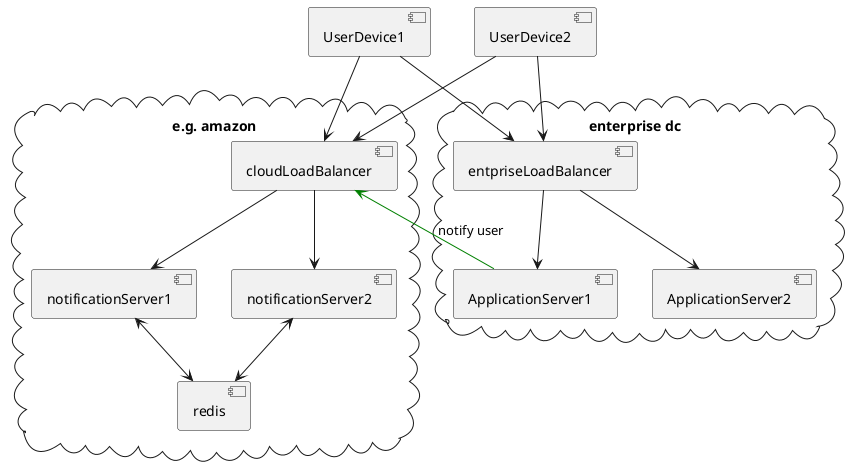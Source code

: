@startuml
component UserDevice1
component UserDevice2

cloud "enterprise dc" {
    component entpriseLoadBalancer
    component ApplicationServer1
    component ApplicationServer2
}

cloud "e.g. amazon" {
    component cloudLoadBalancer
    component notificationServer1
    component notificationServer2
    component redis
}

cloudLoadBalancer --> notificationServer1
cloudLoadBalancer --> notificationServer2

notificationServer1 <--> redis
notificationServer2 <--> redis

entpriseLoadBalancer --> ApplicationServer1
entpriseLoadBalancer --> ApplicationServer2

UserDevice1 --> cloudLoadBalancer
UserDevice2 --> cloudLoadBalancer

UserDevice1 --> entpriseLoadBalancer
UserDevice2 --> entpriseLoadBalancer

ApplicationServer1 -left-> cloudLoadBalancer #Green: notify user
@enduml
